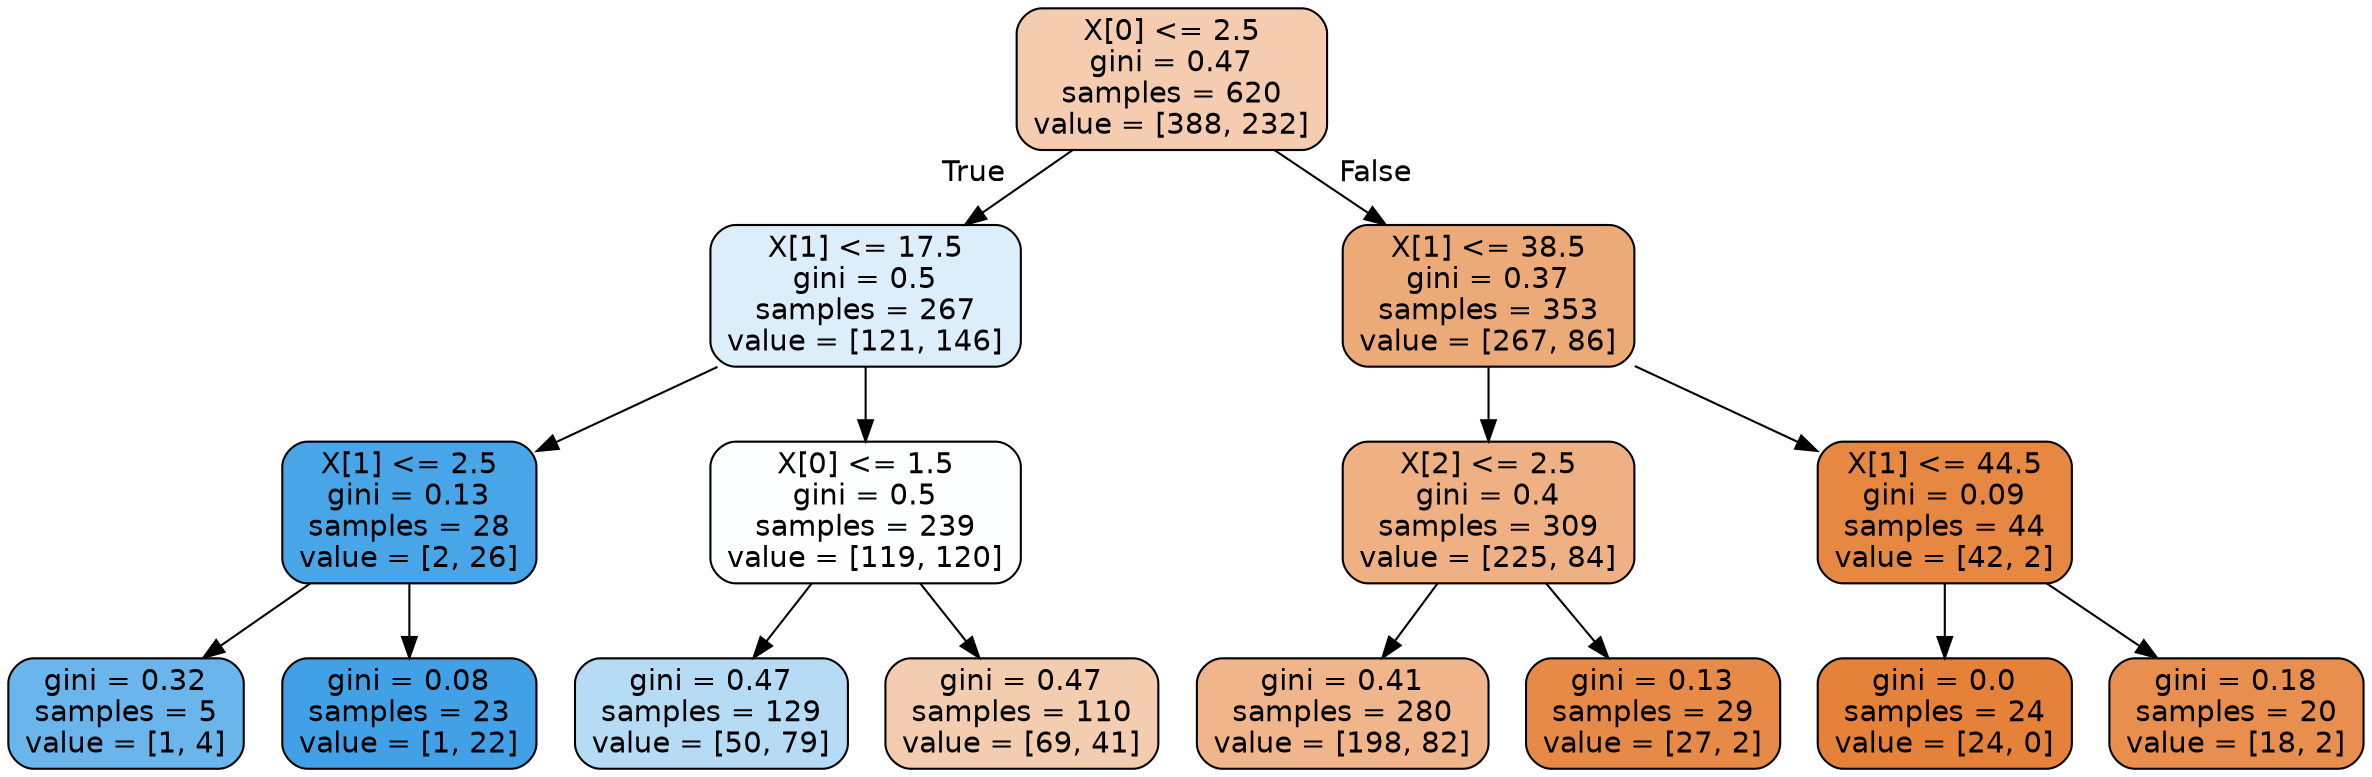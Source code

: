 digraph Tree {
node [shape=box, style="filled, rounded", color="black", fontname=helvetica] ;
edge [fontname=helvetica] ;
0 [label="X[0] <= 2.5\ngini = 0.47\nsamples = 620\nvalue = [388, 232]", fillcolor="#f5ccaf"] ;
1 [label="X[1] <= 17.5\ngini = 0.5\nsamples = 267\nvalue = [121, 146]", fillcolor="#ddeefb"] ;
0 -> 1 [labeldistance=2.5, labelangle=45, headlabel="True"] ;
2 [label="X[1] <= 2.5\ngini = 0.13\nsamples = 28\nvalue = [2, 26]", fillcolor="#48a5e7"] ;
1 -> 2 ;
3 [label="gini = 0.32\nsamples = 5\nvalue = [1, 4]", fillcolor="#6ab6ec"] ;
2 -> 3 ;
4 [label="gini = 0.08\nsamples = 23\nvalue = [1, 22]", fillcolor="#42a1e6"] ;
2 -> 4 ;
5 [label="X[0] <= 1.5\ngini = 0.5\nsamples = 239\nvalue = [119, 120]", fillcolor="#fdfeff"] ;
1 -> 5 ;
6 [label="gini = 0.47\nsamples = 129\nvalue = [50, 79]", fillcolor="#b6dbf5"] ;
5 -> 6 ;
7 [label="gini = 0.47\nsamples = 110\nvalue = [69, 41]", fillcolor="#f4ccaf"] ;
5 -> 7 ;
8 [label="X[1] <= 38.5\ngini = 0.37\nsamples = 353\nvalue = [267, 86]", fillcolor="#edaa79"] ;
0 -> 8 [labeldistance=2.5, labelangle=-45, headlabel="False"] ;
9 [label="X[2] <= 2.5\ngini = 0.4\nsamples = 309\nvalue = [225, 84]", fillcolor="#efb083"] ;
8 -> 9 ;
10 [label="gini = 0.41\nsamples = 280\nvalue = [198, 82]", fillcolor="#f0b58b"] ;
9 -> 10 ;
11 [label="gini = 0.13\nsamples = 29\nvalue = [27, 2]", fillcolor="#e78a48"] ;
9 -> 11 ;
12 [label="X[1] <= 44.5\ngini = 0.09\nsamples = 44\nvalue = [42, 2]", fillcolor="#e68742"] ;
8 -> 12 ;
13 [label="gini = 0.0\nsamples = 24\nvalue = [24, 0]", fillcolor="#e58139"] ;
12 -> 13 ;
14 [label="gini = 0.18\nsamples = 20\nvalue = [18, 2]", fillcolor="#e88f4f"] ;
12 -> 14 ;
}